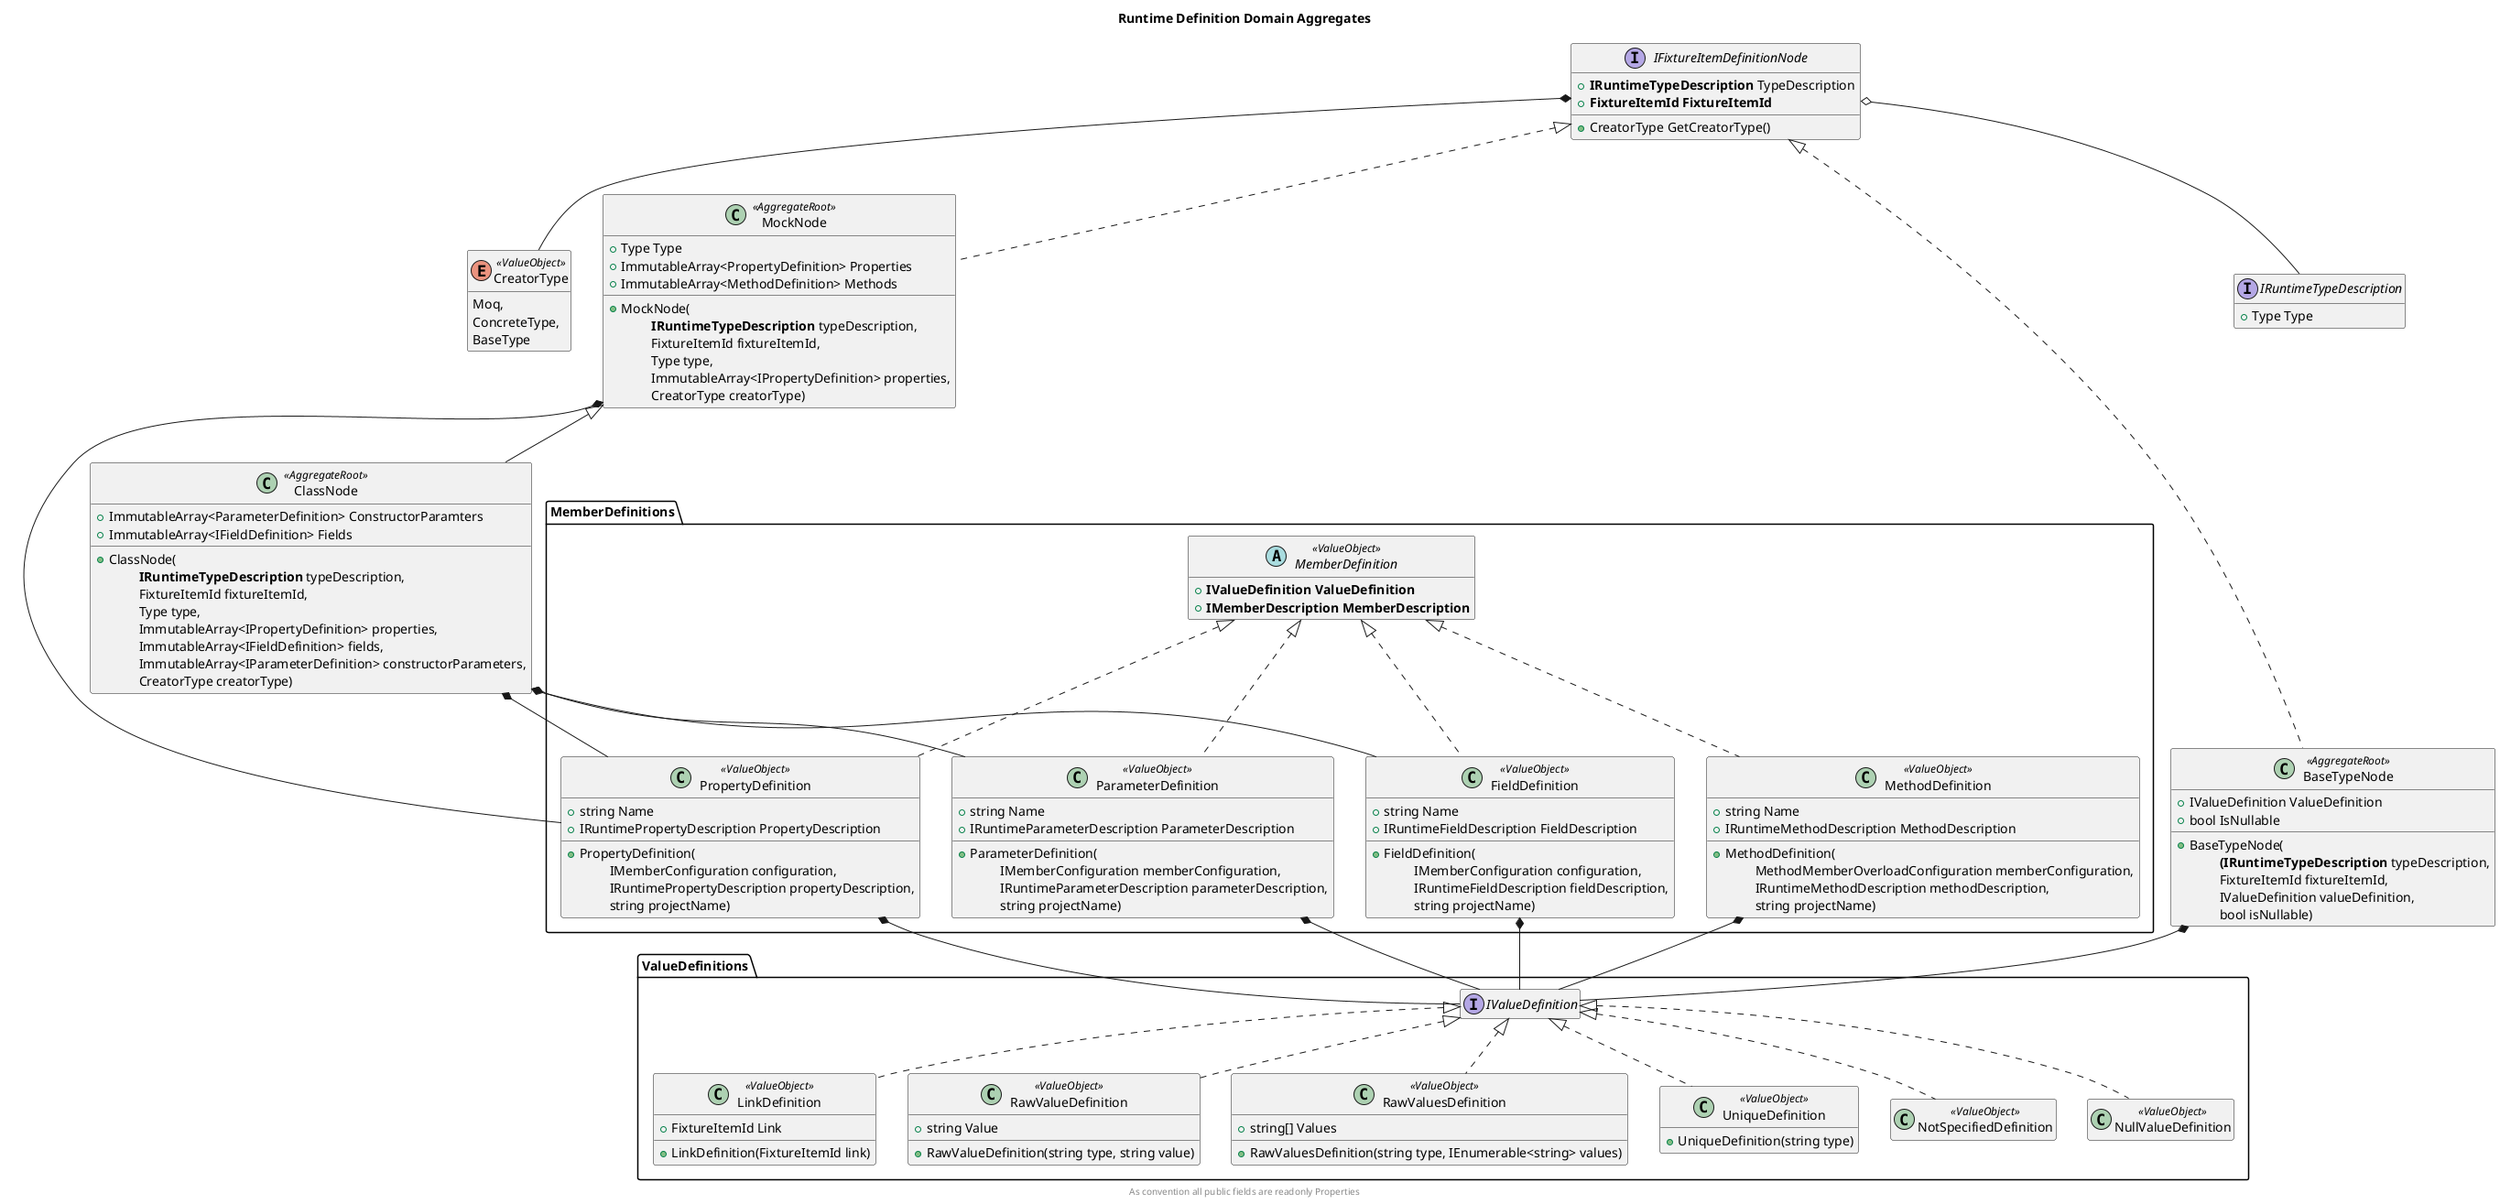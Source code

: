 @startuml Runtime Definition Domain Aggregates
hide empty members
'skinparam linetype ortho
title Runtime Definition Domain Aggregates

footer
As convention all public fields are readonly Properties
endfooter

interface "IFixtureItemDefinitionNode" as RuntimeIFixtureItemDefinitionNode{
    + <b>IRuntimeTypeDescription</b> TypeDescription
    + <b>FixtureItemId FixtureItemId</b>
    + CreatorType GetCreatorType()
}

enum CreatorType<<ValueObject>>{
    Moq,
    ConcreteType,
    BaseType
}

class MockNode<< AggregateRoot>> implements RuntimeIFixtureItemDefinitionNode{
    + Type Type
    + ImmutableArray<PropertyDefinition> Properties 
    + ImmutableArray<MethodDefinition> Methods
    __
    + MockNode(
        \t <b>IRuntimeTypeDescription</b> typeDescription, 
        \t FixtureItemId fixtureItemId, 
        \t Type type, 
        \t ImmutableArray<IPropertyDefinition> properties, 
        \t CreatorType creatorType)
}

class ClassNode<<AggregateRoot>> extends MockNode {
    + ImmutableArray<ParameterDefinition> ConstructorParamters
    + ImmutableArray<IFieldDefinition> Fields
    __
    + ClassNode(
        \t <b>IRuntimeTypeDescription</b> typeDescription, 
        \t FixtureItemId fixtureItemId, 
        \t Type type, 
        \t ImmutableArray<IPropertyDefinition> properties, 
        \t ImmutableArray<IFieldDefinition> fields, 
        \t ImmutableArray<IParameterDefinition> constructorParameters, 
        \t CreatorType creatorType)
}

class BaseTypeNode <<AggregateRoot>> implements RuntimeIFixtureItemDefinitionNode{
    + IValueDefinition ValueDefinition
    + bool IsNullable
    __
    + BaseTypeNode(
        \t <b>(IRuntimeTypeDescription</b> typeDescription, 
        \t FixtureItemId fixtureItemId, 
        \t IValueDefinition valueDefinition, 
        \t bool isNullable)
}

package MemberDefinitions {
    abstract MemberDefinition<<ValueObject>> {
        + <b>IValueDefinition ValueDefinition</b>
        + <b>IMemberDescription MemberDescription</b>
    }

    class PropertyDefinition<<ValueObject>> implements MemberDefinition {
        + string Name
        + IRuntimePropertyDescription PropertyDescription
        __
        + PropertyDefinition(
            \t IMemberConfiguration configuration,
            \t IRuntimePropertyDescription propertyDescription,
            \t string projectName)
    }

    class ParameterDefinition<<ValueObject>> implements MemberDefinition {
        + string Name
        + IRuntimeParameterDescription ParameterDescription
        __
        + ParameterDefinition(
        \t IMemberConfiguration memberConfiguration,
        \t IRuntimeParameterDescription parameterDescription,
        \t string projectName)
    }

    class MethodDefinition<<ValueObject>> implements MemberDefinition{
        + string Name
        + IRuntimeMethodDescription MethodDescription
        __
        + MethodDefinition(
        \t MethodMemberOverloadConfiguration memberConfiguration,
        \t IRuntimeMethodDescription methodDescription,
        \t string projectName)
    }

    class FieldDefinition<<ValueObject>> implements MemberDefinition {
        + string Name
        + IRuntimeFieldDescription FieldDescription
        __
        + FieldDefinition(
        \t IMemberConfiguration configuration,
        \t IRuntimeFieldDescription fieldDescription,
        \t string projectName)
    }
}

package ValueDefinitions {
    interface IValueDefinition

    class LinkDefinition<<ValueObject>> implements IValueDefinition {
        + FixtureItemId Link
        + LinkDefinition(FixtureItemId link)
    }

    class RawValueDefinition<<ValueObject>> implements IValueDefinition {
        + string Value
        + RawValueDefinition(string type, string value)
    }

    class RawValuesDefinition<<ValueObject>> implements IValueDefinition {
        + string[] Values
        + RawValuesDefinition(string type, IEnumerable<string> values)
    }

    class UniqueDefinition<<ValueObject>> implements IValueDefinition  {
        + UniqueDefinition(string type)
    }

    class NotSpecifiedDefinition<<ValueObject>> implements IValueDefinition {
        
    }

    class NullValueDefinition<<ValueObject>> implements IValueDefinition
}

interface IRuntimeTypeDescription {
    + Type Type
}

RuntimeIFixtureItemDefinitionNode *-- CreatorType

MockNode *-- PropertyDefinition
ClassNode *-- PropertyDefinition
ClassNode *-- ParameterDefinition
ClassNode *-- FieldDefinition
PropertyDefinition *-- IValueDefinition
ParameterDefinition *-- IValueDefinition
FieldDefinition *-- IValueDefinition
BaseTypeNode *-- IValueDefinition
MethodDefinition *-- IValueDefinition

RuntimeIFixtureItemDefinitionNode o-- IRuntimeTypeDescription

@enduml